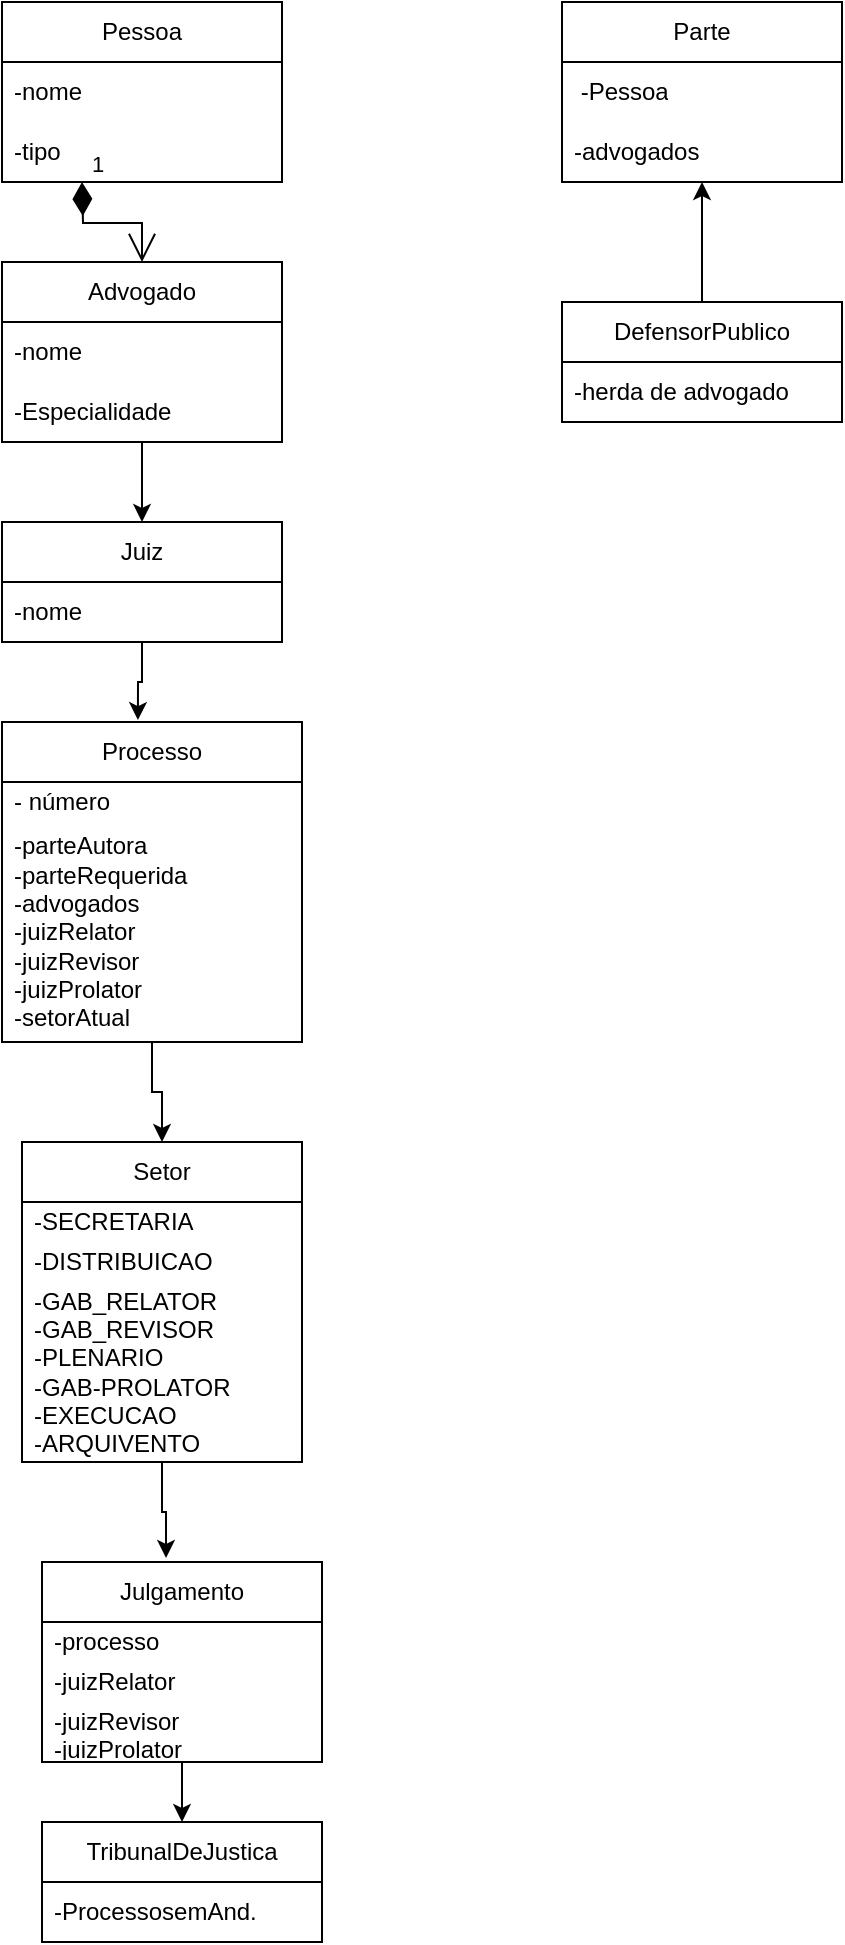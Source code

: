 <mxfile version="22.1.7" type="device">
  <diagram name="Página-1" id="tgN0ETKRqyT6g0v3geVg">
    <mxGraphModel dx="880" dy="446" grid="1" gridSize="10" guides="1" tooltips="1" connect="1" arrows="1" fold="1" page="1" pageScale="1" pageWidth="827" pageHeight="1169" math="0" shadow="0">
      <root>
        <mxCell id="0" />
        <mxCell id="1" parent="0" />
        <mxCell id="zKEwTaxTWjZ0Yh_OXf3S-2" value="Pessoa" style="swimlane;fontStyle=0;childLayout=stackLayout;horizontal=1;startSize=30;horizontalStack=0;resizeParent=1;resizeParentMax=0;resizeLast=0;collapsible=1;marginBottom=0;whiteSpace=wrap;html=1;" vertex="1" parent="1">
          <mxGeometry x="40" y="80" width="140" height="90" as="geometry" />
        </mxCell>
        <mxCell id="zKEwTaxTWjZ0Yh_OXf3S-3" value="-nome" style="text;strokeColor=none;fillColor=none;align=left;verticalAlign=middle;spacingLeft=4;spacingRight=4;overflow=hidden;points=[[0,0.5],[1,0.5]];portConstraint=eastwest;rotatable=0;whiteSpace=wrap;html=1;" vertex="1" parent="zKEwTaxTWjZ0Yh_OXf3S-2">
          <mxGeometry y="30" width="140" height="30" as="geometry" />
        </mxCell>
        <mxCell id="zKEwTaxTWjZ0Yh_OXf3S-4" value="-tipo" style="text;strokeColor=none;fillColor=none;align=left;verticalAlign=middle;spacingLeft=4;spacingRight=4;overflow=hidden;points=[[0,0.5],[1,0.5]];portConstraint=eastwest;rotatable=0;whiteSpace=wrap;html=1;" vertex="1" parent="zKEwTaxTWjZ0Yh_OXf3S-2">
          <mxGeometry y="60" width="140" height="30" as="geometry" />
        </mxCell>
        <mxCell id="zKEwTaxTWjZ0Yh_OXf3S-6" value="Parte" style="swimlane;fontStyle=0;childLayout=stackLayout;horizontal=1;startSize=30;horizontalStack=0;resizeParent=1;resizeParentMax=0;resizeLast=0;collapsible=1;marginBottom=0;whiteSpace=wrap;html=1;" vertex="1" parent="1">
          <mxGeometry x="320" y="80" width="140" height="90" as="geometry" />
        </mxCell>
        <mxCell id="zKEwTaxTWjZ0Yh_OXf3S-7" value="&amp;nbsp;-Pessoa" style="text;strokeColor=none;fillColor=none;align=left;verticalAlign=middle;spacingLeft=4;spacingRight=4;overflow=hidden;points=[[0,0.5],[1,0.5]];portConstraint=eastwest;rotatable=0;whiteSpace=wrap;html=1;" vertex="1" parent="zKEwTaxTWjZ0Yh_OXf3S-6">
          <mxGeometry y="30" width="140" height="30" as="geometry" />
        </mxCell>
        <mxCell id="zKEwTaxTWjZ0Yh_OXf3S-8" value="-advogados" style="text;strokeColor=none;fillColor=none;align=left;verticalAlign=middle;spacingLeft=4;spacingRight=4;overflow=hidden;points=[[0,0.5],[1,0.5]];portConstraint=eastwest;rotatable=0;whiteSpace=wrap;html=1;" vertex="1" parent="zKEwTaxTWjZ0Yh_OXf3S-6">
          <mxGeometry y="60" width="140" height="30" as="geometry" />
        </mxCell>
        <mxCell id="zKEwTaxTWjZ0Yh_OXf3S-53" style="edgeStyle=orthogonalEdgeStyle;rounded=0;orthogonalLoop=1;jettySize=auto;html=1;entryX=0.5;entryY=0;entryDx=0;entryDy=0;" edge="1" parent="1" source="zKEwTaxTWjZ0Yh_OXf3S-10" target="zKEwTaxTWjZ0Yh_OXf3S-18">
          <mxGeometry relative="1" as="geometry" />
        </mxCell>
        <mxCell id="zKEwTaxTWjZ0Yh_OXf3S-10" value="Advogado" style="swimlane;fontStyle=0;childLayout=stackLayout;horizontal=1;startSize=30;horizontalStack=0;resizeParent=1;resizeParentMax=0;resizeLast=0;collapsible=1;marginBottom=0;whiteSpace=wrap;html=1;" vertex="1" parent="1">
          <mxGeometry x="40" y="210" width="140" height="90" as="geometry" />
        </mxCell>
        <mxCell id="zKEwTaxTWjZ0Yh_OXf3S-11" value="-nome" style="text;strokeColor=none;fillColor=none;align=left;verticalAlign=middle;spacingLeft=4;spacingRight=4;overflow=hidden;points=[[0,0.5],[1,0.5]];portConstraint=eastwest;rotatable=0;whiteSpace=wrap;html=1;" vertex="1" parent="zKEwTaxTWjZ0Yh_OXf3S-10">
          <mxGeometry y="30" width="140" height="30" as="geometry" />
        </mxCell>
        <mxCell id="zKEwTaxTWjZ0Yh_OXf3S-12" value="-Especialidade" style="text;strokeColor=none;fillColor=none;align=left;verticalAlign=middle;spacingLeft=4;spacingRight=4;overflow=hidden;points=[[0,0.5],[1,0.5]];portConstraint=eastwest;rotatable=0;whiteSpace=wrap;html=1;" vertex="1" parent="zKEwTaxTWjZ0Yh_OXf3S-10">
          <mxGeometry y="60" width="140" height="30" as="geometry" />
        </mxCell>
        <mxCell id="zKEwTaxTWjZ0Yh_OXf3S-14" value="DefensorPublico" style="swimlane;fontStyle=0;childLayout=stackLayout;horizontal=1;startSize=30;horizontalStack=0;resizeParent=1;resizeParentMax=0;resizeLast=0;collapsible=1;marginBottom=0;whiteSpace=wrap;html=1;" vertex="1" parent="1">
          <mxGeometry x="320" y="230" width="140" height="60" as="geometry" />
        </mxCell>
        <mxCell id="zKEwTaxTWjZ0Yh_OXf3S-15" value="-herda de advogado" style="text;strokeColor=none;fillColor=none;align=left;verticalAlign=middle;spacingLeft=4;spacingRight=4;overflow=hidden;points=[[0,0.5],[1,0.5]];portConstraint=eastwest;rotatable=0;whiteSpace=wrap;html=1;" vertex="1" parent="zKEwTaxTWjZ0Yh_OXf3S-14">
          <mxGeometry y="30" width="140" height="30" as="geometry" />
        </mxCell>
        <mxCell id="zKEwTaxTWjZ0Yh_OXf3S-18" value="Juiz&lt;br&gt;" style="swimlane;fontStyle=0;childLayout=stackLayout;horizontal=1;startSize=30;horizontalStack=0;resizeParent=1;resizeParentMax=0;resizeLast=0;collapsible=1;marginBottom=0;whiteSpace=wrap;html=1;" vertex="1" parent="1">
          <mxGeometry x="40" y="340" width="140" height="60" as="geometry" />
        </mxCell>
        <mxCell id="zKEwTaxTWjZ0Yh_OXf3S-19" value="-nome" style="text;strokeColor=none;fillColor=none;align=left;verticalAlign=middle;spacingLeft=4;spacingRight=4;overflow=hidden;points=[[0,0.5],[1,0.5]];portConstraint=eastwest;rotatable=0;whiteSpace=wrap;html=1;" vertex="1" parent="zKEwTaxTWjZ0Yh_OXf3S-18">
          <mxGeometry y="30" width="140" height="30" as="geometry" />
        </mxCell>
        <mxCell id="zKEwTaxTWjZ0Yh_OXf3S-55" style="edgeStyle=orthogonalEdgeStyle;rounded=0;orthogonalLoop=1;jettySize=auto;html=1;entryX=0.5;entryY=0;entryDx=0;entryDy=0;" edge="1" parent="1" source="zKEwTaxTWjZ0Yh_OXf3S-28" target="zKEwTaxTWjZ0Yh_OXf3S-32">
          <mxGeometry relative="1" as="geometry" />
        </mxCell>
        <mxCell id="zKEwTaxTWjZ0Yh_OXf3S-28" value="Processo" style="swimlane;fontStyle=0;childLayout=stackLayout;horizontal=1;startSize=30;horizontalStack=0;resizeParent=1;resizeParentMax=0;resizeLast=0;collapsible=1;marginBottom=0;whiteSpace=wrap;html=1;" vertex="1" parent="1">
          <mxGeometry x="40" y="440" width="150" height="160" as="geometry" />
        </mxCell>
        <mxCell id="zKEwTaxTWjZ0Yh_OXf3S-29" value="- número" style="text;strokeColor=none;fillColor=none;align=left;verticalAlign=middle;spacingLeft=4;spacingRight=4;overflow=hidden;points=[[0,0.5],[1,0.5]];portConstraint=eastwest;rotatable=0;whiteSpace=wrap;html=1;" vertex="1" parent="zKEwTaxTWjZ0Yh_OXf3S-28">
          <mxGeometry y="30" width="150" height="20" as="geometry" />
        </mxCell>
        <mxCell id="zKEwTaxTWjZ0Yh_OXf3S-31" value="-parteAutora&lt;br&gt;-parteRequerida&lt;br&gt;-advogados&lt;br&gt;-juizRelator&lt;br&gt;-juizRevisor&lt;br&gt;-juizProlator&lt;br&gt;-setorAtual&lt;br&gt;" style="text;strokeColor=none;fillColor=none;align=left;verticalAlign=middle;spacingLeft=4;spacingRight=4;overflow=hidden;points=[[0,0.5],[1,0.5]];portConstraint=eastwest;rotatable=0;whiteSpace=wrap;html=1;" vertex="1" parent="zKEwTaxTWjZ0Yh_OXf3S-28">
          <mxGeometry y="50" width="150" height="110" as="geometry" />
        </mxCell>
        <mxCell id="zKEwTaxTWjZ0Yh_OXf3S-32" value="Setor" style="swimlane;fontStyle=0;childLayout=stackLayout;horizontal=1;startSize=30;horizontalStack=0;resizeParent=1;resizeParentMax=0;resizeLast=0;collapsible=1;marginBottom=0;whiteSpace=wrap;html=1;" vertex="1" parent="1">
          <mxGeometry x="50" y="650" width="140" height="160" as="geometry" />
        </mxCell>
        <mxCell id="zKEwTaxTWjZ0Yh_OXf3S-33" value="-SECRETARIA" style="text;strokeColor=none;fillColor=none;align=left;verticalAlign=middle;spacingLeft=4;spacingRight=4;overflow=hidden;points=[[0,0.5],[1,0.5]];portConstraint=eastwest;rotatable=0;whiteSpace=wrap;html=1;" vertex="1" parent="zKEwTaxTWjZ0Yh_OXf3S-32">
          <mxGeometry y="30" width="140" height="20" as="geometry" />
        </mxCell>
        <mxCell id="zKEwTaxTWjZ0Yh_OXf3S-34" value="-DISTRIBUICAO" style="text;strokeColor=none;fillColor=none;align=left;verticalAlign=middle;spacingLeft=4;spacingRight=4;overflow=hidden;points=[[0,0.5],[1,0.5]];portConstraint=eastwest;rotatable=0;whiteSpace=wrap;html=1;" vertex="1" parent="zKEwTaxTWjZ0Yh_OXf3S-32">
          <mxGeometry y="50" width="140" height="20" as="geometry" />
        </mxCell>
        <mxCell id="zKEwTaxTWjZ0Yh_OXf3S-35" value="-GAB_RELATOR&lt;br&gt;-GAB_REVISOR&lt;br&gt;-PLENARIO&lt;br&gt;-GAB-PROLATOR&lt;br&gt;-EXECUCAO&lt;br&gt;-ARQUIVENTO&lt;br&gt;" style="text;strokeColor=none;fillColor=none;align=left;verticalAlign=middle;spacingLeft=4;spacingRight=4;overflow=hidden;points=[[0,0.5],[1,0.5]];portConstraint=eastwest;rotatable=0;whiteSpace=wrap;html=1;" vertex="1" parent="zKEwTaxTWjZ0Yh_OXf3S-32">
          <mxGeometry y="70" width="140" height="90" as="geometry" />
        </mxCell>
        <mxCell id="zKEwTaxTWjZ0Yh_OXf3S-57" style="edgeStyle=orthogonalEdgeStyle;rounded=0;orthogonalLoop=1;jettySize=auto;html=1;entryX=0.5;entryY=0;entryDx=0;entryDy=0;" edge="1" parent="1" source="zKEwTaxTWjZ0Yh_OXf3S-36" target="zKEwTaxTWjZ0Yh_OXf3S-40">
          <mxGeometry relative="1" as="geometry" />
        </mxCell>
        <mxCell id="zKEwTaxTWjZ0Yh_OXf3S-36" value="Julgamento" style="swimlane;fontStyle=0;childLayout=stackLayout;horizontal=1;startSize=30;horizontalStack=0;resizeParent=1;resizeParentMax=0;resizeLast=0;collapsible=1;marginBottom=0;whiteSpace=wrap;html=1;" vertex="1" parent="1">
          <mxGeometry x="60" y="860" width="140" height="100" as="geometry" />
        </mxCell>
        <mxCell id="zKEwTaxTWjZ0Yh_OXf3S-37" value="-processo" style="text;strokeColor=none;fillColor=none;align=left;verticalAlign=middle;spacingLeft=4;spacingRight=4;overflow=hidden;points=[[0,0.5],[1,0.5]];portConstraint=eastwest;rotatable=0;whiteSpace=wrap;html=1;" vertex="1" parent="zKEwTaxTWjZ0Yh_OXf3S-36">
          <mxGeometry y="30" width="140" height="20" as="geometry" />
        </mxCell>
        <mxCell id="zKEwTaxTWjZ0Yh_OXf3S-38" value="-juizRelator" style="text;strokeColor=none;fillColor=none;align=left;verticalAlign=middle;spacingLeft=4;spacingRight=4;overflow=hidden;points=[[0,0.5],[1,0.5]];portConstraint=eastwest;rotatable=0;whiteSpace=wrap;html=1;" vertex="1" parent="zKEwTaxTWjZ0Yh_OXf3S-36">
          <mxGeometry y="50" width="140" height="20" as="geometry" />
        </mxCell>
        <mxCell id="zKEwTaxTWjZ0Yh_OXf3S-39" value="-juizRevisor&lt;br&gt;-juizProlator&lt;br&gt;" style="text;strokeColor=none;fillColor=none;align=left;verticalAlign=middle;spacingLeft=4;spacingRight=4;overflow=hidden;points=[[0,0.5],[1,0.5]];portConstraint=eastwest;rotatable=0;whiteSpace=wrap;html=1;" vertex="1" parent="zKEwTaxTWjZ0Yh_OXf3S-36">
          <mxGeometry y="70" width="140" height="30" as="geometry" />
        </mxCell>
        <mxCell id="zKEwTaxTWjZ0Yh_OXf3S-40" value="TribunalDeJustica" style="swimlane;fontStyle=0;childLayout=stackLayout;horizontal=1;startSize=30;horizontalStack=0;resizeParent=1;resizeParentMax=0;resizeLast=0;collapsible=1;marginBottom=0;whiteSpace=wrap;html=1;" vertex="1" parent="1">
          <mxGeometry x="60" y="990" width="140" height="60" as="geometry" />
        </mxCell>
        <mxCell id="zKEwTaxTWjZ0Yh_OXf3S-41" value="-ProcessosemAnd." style="text;strokeColor=none;fillColor=none;align=left;verticalAlign=middle;spacingLeft=4;spacingRight=4;overflow=hidden;points=[[0,0.5],[1,0.5]];portConstraint=eastwest;rotatable=0;whiteSpace=wrap;html=1;" vertex="1" parent="zKEwTaxTWjZ0Yh_OXf3S-40">
          <mxGeometry y="30" width="140" height="30" as="geometry" />
        </mxCell>
        <mxCell id="zKEwTaxTWjZ0Yh_OXf3S-49" style="edgeStyle=orthogonalEdgeStyle;rounded=0;orthogonalLoop=1;jettySize=auto;html=1;entryX=0.5;entryY=1;entryDx=0;entryDy=0;entryPerimeter=0;" edge="1" parent="1" source="zKEwTaxTWjZ0Yh_OXf3S-14" target="zKEwTaxTWjZ0Yh_OXf3S-8">
          <mxGeometry relative="1" as="geometry" />
        </mxCell>
        <mxCell id="zKEwTaxTWjZ0Yh_OXf3S-50" value="1" style="endArrow=open;html=1;endSize=12;startArrow=diamondThin;startSize=14;startFill=1;edgeStyle=orthogonalEdgeStyle;align=left;verticalAlign=bottom;rounded=0;entryX=0.5;entryY=0;entryDx=0;entryDy=0;" edge="1" parent="1" target="zKEwTaxTWjZ0Yh_OXf3S-10">
          <mxGeometry x="-1" y="3" relative="1" as="geometry">
            <mxPoint x="80" y="170" as="sourcePoint" />
            <mxPoint x="240" y="170" as="targetPoint" />
          </mxGeometry>
        </mxCell>
        <mxCell id="zKEwTaxTWjZ0Yh_OXf3S-54" style="edgeStyle=orthogonalEdgeStyle;rounded=0;orthogonalLoop=1;jettySize=auto;html=1;entryX=0.453;entryY=-0.006;entryDx=0;entryDy=0;entryPerimeter=0;" edge="1" parent="1" source="zKEwTaxTWjZ0Yh_OXf3S-18" target="zKEwTaxTWjZ0Yh_OXf3S-28">
          <mxGeometry relative="1" as="geometry" />
        </mxCell>
        <mxCell id="zKEwTaxTWjZ0Yh_OXf3S-56" style="edgeStyle=orthogonalEdgeStyle;rounded=0;orthogonalLoop=1;jettySize=auto;html=1;entryX=0.443;entryY=-0.02;entryDx=0;entryDy=0;entryPerimeter=0;" edge="1" parent="1" source="zKEwTaxTWjZ0Yh_OXf3S-32" target="zKEwTaxTWjZ0Yh_OXf3S-36">
          <mxGeometry relative="1" as="geometry" />
        </mxCell>
      </root>
    </mxGraphModel>
  </diagram>
</mxfile>
